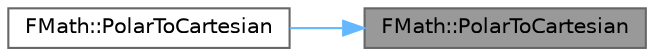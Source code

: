 digraph "FMath::PolarToCartesian"
{
 // INTERACTIVE_SVG=YES
 // LATEX_PDF_SIZE
  bgcolor="transparent";
  edge [fontname=Helvetica,fontsize=10,labelfontname=Helvetica,labelfontsize=10];
  node [fontname=Helvetica,fontsize=10,shape=box,height=0.2,width=0.4];
  rankdir="RL";
  Node1 [id="Node000001",label="FMath::PolarToCartesian",height=0.2,width=0.4,color="gray40", fillcolor="grey60", style="filled", fontcolor="black",tooltip="Converts given Polar coordinate pair to Cartesian coordinate system."];
  Node1 -> Node2 [id="edge1_Node000001_Node000002",dir="back",color="steelblue1",style="solid",tooltip=" "];
  Node2 [id="Node000002",label="FMath::PolarToCartesian",height=0.2,width=0.4,color="grey40", fillcolor="white", style="filled",URL="$dc/d20/structFMath.html#a490a6ec73d5997b99c267b73691b4e35",tooltip="Converts given Polar coordinate pair to Cartesian coordinate system."];
}
